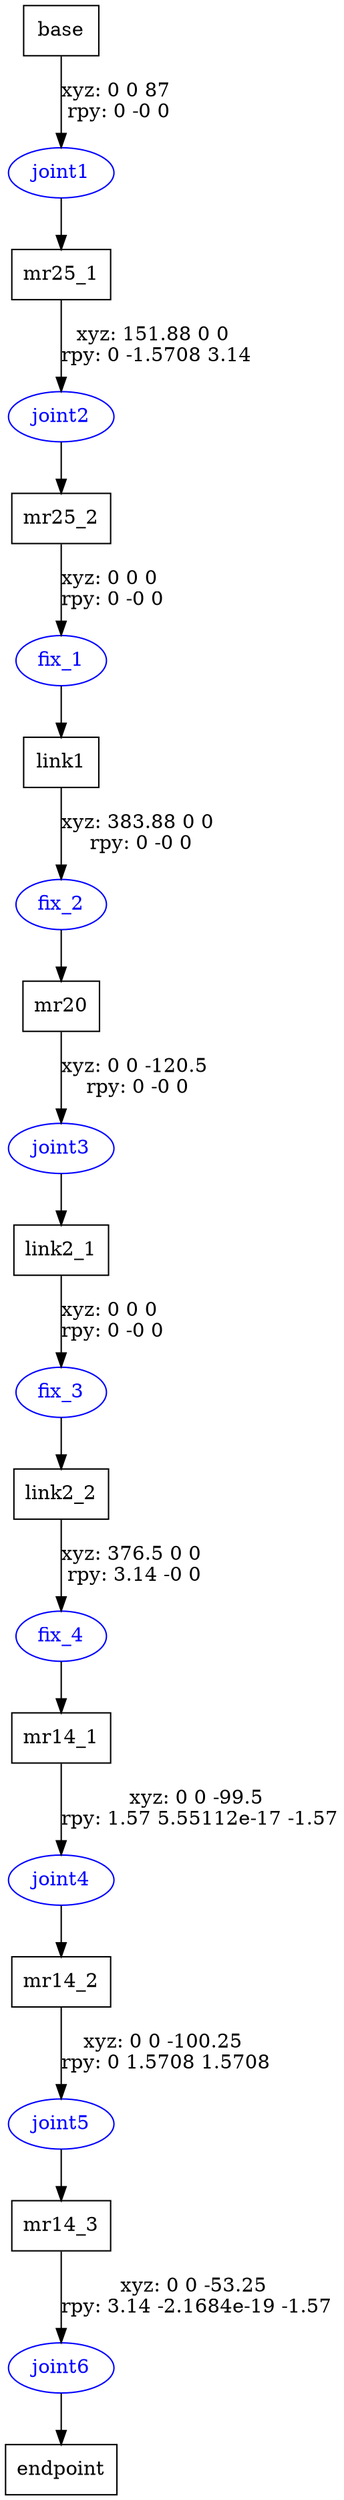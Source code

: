 digraph G {
node [shape=box];
"base" [label="base"];
"mr25_1" [label="mr25_1"];
"mr25_2" [label="mr25_2"];
"link1" [label="link1"];
"mr20" [label="mr20"];
"link2_1" [label="link2_1"];
"link2_2" [label="link2_2"];
"mr14_1" [label="mr14_1"];
"mr14_2" [label="mr14_2"];
"mr14_3" [label="mr14_3"];
"endpoint" [label="endpoint"];
node [shape=ellipse, color=blue, fontcolor=blue];
"base" -> "joint1" [label="xyz: 0 0 87 \nrpy: 0 -0 0"]
"joint1" -> "mr25_1"
"mr25_1" -> "joint2" [label="xyz: 151.88 0 0 \nrpy: 0 -1.5708 3.14"]
"joint2" -> "mr25_2"
"mr25_2" -> "fix_1" [label="xyz: 0 0 0 \nrpy: 0 -0 0"]
"fix_1" -> "link1"
"link1" -> "fix_2" [label="xyz: 383.88 0 0 \nrpy: 0 -0 0"]
"fix_2" -> "mr20"
"mr20" -> "joint3" [label="xyz: 0 0 -120.5 \nrpy: 0 -0 0"]
"joint3" -> "link2_1"
"link2_1" -> "fix_3" [label="xyz: 0 0 0 \nrpy: 0 -0 0"]
"fix_3" -> "link2_2"
"link2_2" -> "fix_4" [label="xyz: 376.5 0 0 \nrpy: 3.14 -0 0"]
"fix_4" -> "mr14_1"
"mr14_1" -> "joint4" [label="xyz: 0 0 -99.5 \nrpy: 1.57 5.55112e-17 -1.57"]
"joint4" -> "mr14_2"
"mr14_2" -> "joint5" [label="xyz: 0 0 -100.25 \nrpy: 0 1.5708 1.5708"]
"joint5" -> "mr14_3"
"mr14_3" -> "joint6" [label="xyz: 0 0 -53.25 \nrpy: 3.14 -2.1684e-19 -1.57"]
"joint6" -> "endpoint"
}
